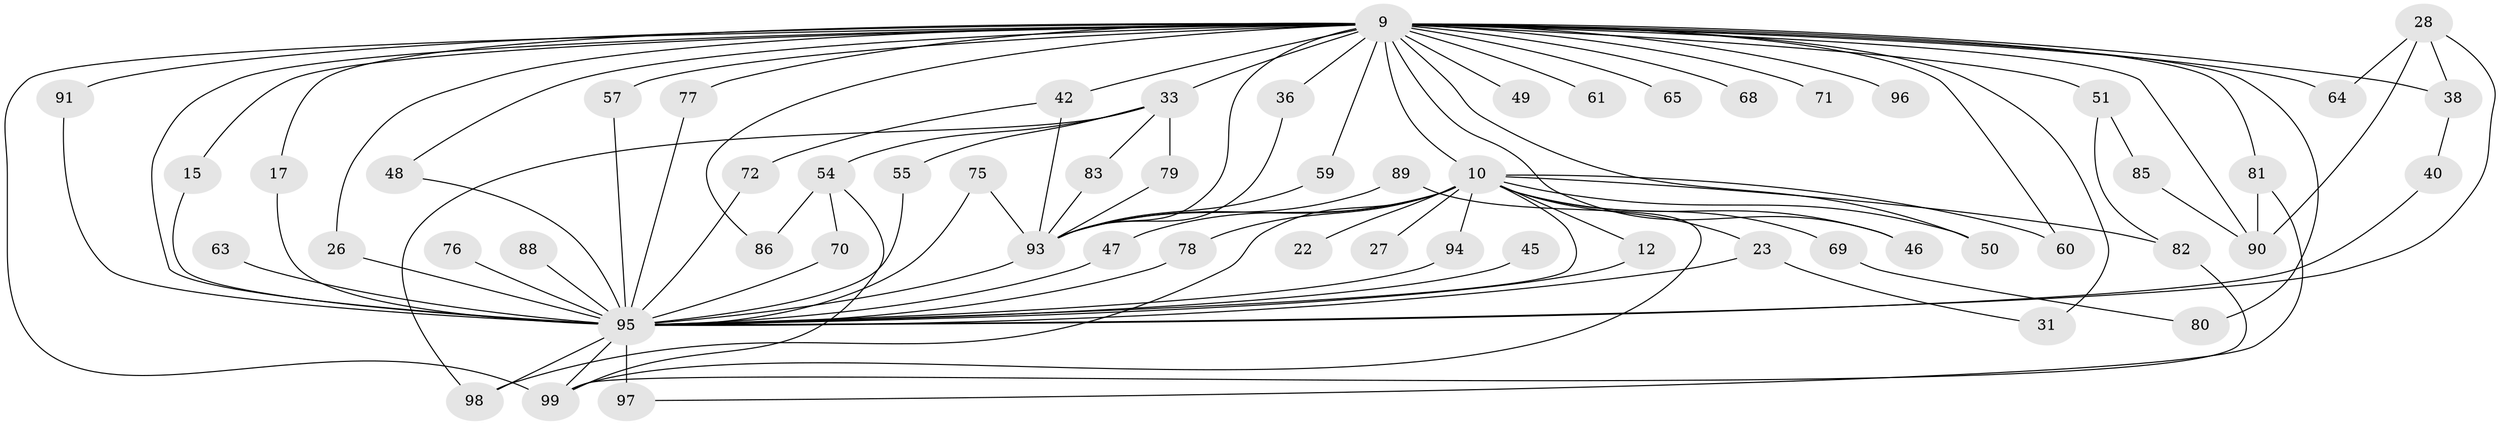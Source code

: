 // original degree distribution, {22: 0.020202020202020204, 19: 0.010101010101010102, 23: 0.010101010101010102, 18: 0.010101010101010102, 17: 0.010101010101010102, 25: 0.020202020202020204, 26: 0.010101010101010102, 12: 0.010101010101010102, 4: 0.10101010101010101, 2: 0.5959595959595959, 3: 0.1414141414141414, 7: 0.030303030303030304, 6: 0.010101010101010102, 5: 0.020202020202020204}
// Generated by graph-tools (version 1.1) at 2025/49/03/04/25 21:49:15]
// undirected, 59 vertices, 102 edges
graph export_dot {
graph [start="1"]
  node [color=gray90,style=filled];
  9 [super="+8+4"];
  10 [super="+6"];
  12;
  15;
  17;
  22;
  23 [super="+11"];
  26 [super="+14"];
  27;
  28;
  31;
  33 [super="+29+30"];
  36;
  38 [super="+21"];
  40;
  42;
  45;
  46;
  47;
  48;
  49;
  50;
  51;
  54;
  55;
  57 [super="+53+39"];
  59;
  60;
  61;
  63;
  64;
  65;
  68;
  69;
  70;
  71;
  72;
  75 [super="+24"];
  76;
  77;
  78;
  79;
  80 [super="+32"];
  81 [super="+43"];
  82 [super="+62"];
  83;
  85;
  86;
  88;
  89;
  90 [super="+37+52+73+87"];
  91;
  93 [super="+92+84+74"];
  94;
  95 [super="+18+44+2"];
  96;
  97 [super="+34"];
  98 [super="+25"];
  99 [super="+20+56"];
  9 -- 10 [weight=12];
  9 -- 36 [weight=2];
  9 -- 38 [weight=2];
  9 -- 42 [weight=2];
  9 -- 51 [weight=2];
  9 -- 57 [weight=3];
  9 -- 60;
  9 -- 68 [weight=2];
  9 -- 71 [weight=2];
  9 -- 77;
  9 -- 81;
  9 -- 95 [weight=15];
  9 -- 80 [weight=3];
  9 -- 17;
  9 -- 86;
  9 -- 91;
  9 -- 31;
  9 -- 33 [weight=4];
  9 -- 96 [weight=2];
  9 -- 49 [weight=2];
  9 -- 64;
  9 -- 65 [weight=2];
  9 -- 15;
  9 -- 90 [weight=5];
  9 -- 46;
  9 -- 48;
  9 -- 50;
  9 -- 59;
  9 -- 61 [weight=2];
  9 -- 26;
  9 -- 99 [weight=5];
  9 -- 93;
  10 -- 69;
  10 -- 12;
  10 -- 78;
  10 -- 82;
  10 -- 22 [weight=2];
  10 -- 27;
  10 -- 94;
  10 -- 98 [weight=2];
  10 -- 46;
  10 -- 47;
  10 -- 50;
  10 -- 60;
  10 -- 95 [weight=9];
  10 -- 23;
  10 -- 93 [weight=4];
  12 -- 95;
  15 -- 95;
  17 -- 95;
  23 -- 95 [weight=2];
  23 -- 31;
  26 -- 95 [weight=2];
  28 -- 64;
  28 -- 90;
  28 -- 38;
  28 -- 95;
  33 -- 98;
  33 -- 83;
  33 -- 54;
  33 -- 55;
  33 -- 79;
  36 -- 93;
  38 -- 40;
  40 -- 95;
  42 -- 72;
  42 -- 93;
  45 -- 95 [weight=2];
  47 -- 95;
  48 -- 95;
  51 -- 85;
  51 -- 82;
  54 -- 70;
  54 -- 86;
  54 -- 99;
  55 -- 95;
  57 -- 95;
  59 -- 93;
  63 -- 95 [weight=2];
  69 -- 80;
  70 -- 95;
  72 -- 95;
  75 -- 95 [weight=3];
  75 -- 93;
  76 -- 95 [weight=2];
  77 -- 95;
  78 -- 95;
  79 -- 93;
  81 -- 90;
  81 -- 97;
  82 -- 99;
  83 -- 93;
  85 -- 90;
  88 -- 95 [weight=2];
  89 -- 99;
  89 -- 93;
  91 -- 95;
  93 -- 95;
  94 -- 95;
  95 -- 97 [weight=3];
  95 -- 98;
  95 -- 99;
}

